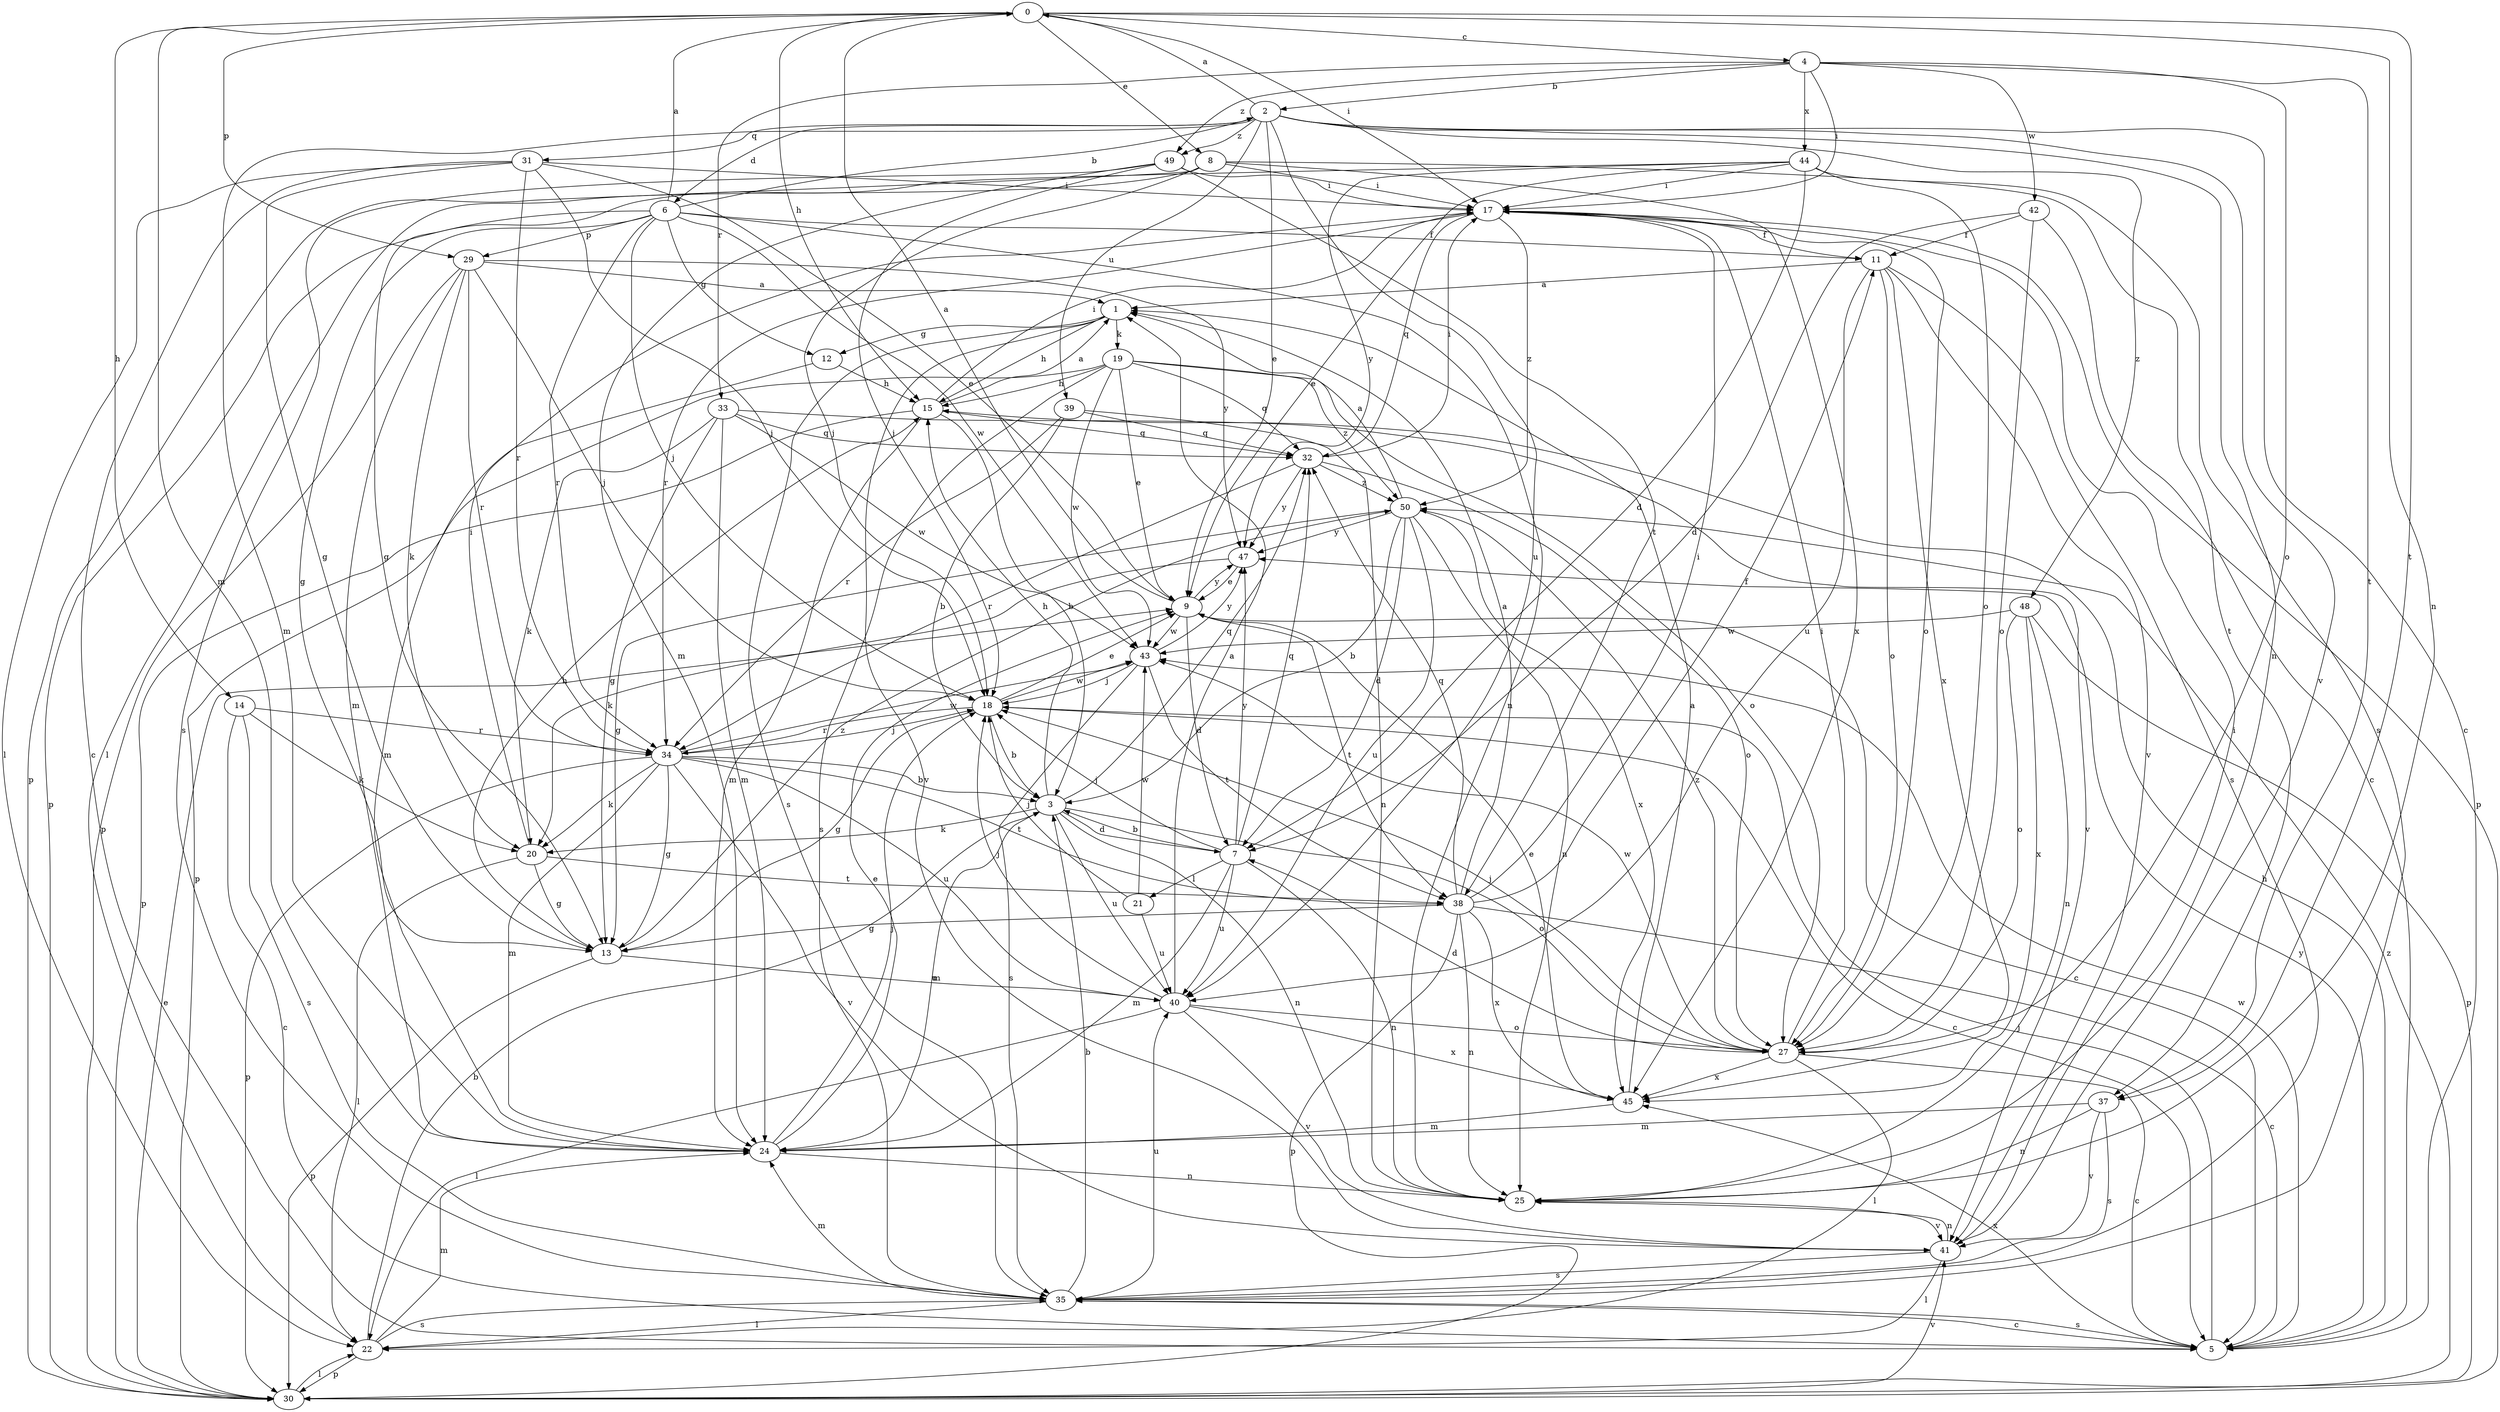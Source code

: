 strict digraph  {
0;
1;
2;
3;
4;
5;
6;
7;
8;
9;
11;
12;
13;
14;
15;
17;
18;
19;
20;
21;
22;
24;
25;
27;
29;
30;
31;
32;
33;
34;
35;
37;
38;
39;
40;
41;
42;
43;
44;
45;
47;
48;
49;
50;
0 -> 4  [label=c];
0 -> 8  [label=e];
0 -> 14  [label=h];
0 -> 15  [label=h];
0 -> 17  [label=i];
0 -> 24  [label=m];
0 -> 25  [label=n];
0 -> 29  [label=p];
0 -> 37  [label=t];
1 -> 12  [label=g];
1 -> 15  [label=h];
1 -> 19  [label=k];
1 -> 35  [label=s];
1 -> 41  [label=v];
2 -> 0  [label=a];
2 -> 5  [label=c];
2 -> 6  [label=d];
2 -> 9  [label=e];
2 -> 24  [label=m];
2 -> 25  [label=n];
2 -> 31  [label=q];
2 -> 39  [label=u];
2 -> 40  [label=u];
2 -> 41  [label=v];
2 -> 48  [label=z];
2 -> 49  [label=z];
3 -> 7  [label=d];
3 -> 15  [label=h];
3 -> 20  [label=k];
3 -> 24  [label=m];
3 -> 25  [label=n];
3 -> 27  [label=o];
3 -> 32  [label=q];
3 -> 40  [label=u];
4 -> 2  [label=b];
4 -> 17  [label=i];
4 -> 27  [label=o];
4 -> 33  [label=r];
4 -> 37  [label=t];
4 -> 42  [label=w];
4 -> 44  [label=x];
4 -> 49  [label=z];
5 -> 15  [label=h];
5 -> 18  [label=j];
5 -> 35  [label=s];
5 -> 43  [label=w];
5 -> 45  [label=x];
5 -> 47  [label=y];
6 -> 0  [label=a];
6 -> 2  [label=b];
6 -> 11  [label=f];
6 -> 12  [label=g];
6 -> 13  [label=g];
6 -> 18  [label=j];
6 -> 25  [label=n];
6 -> 29  [label=p];
6 -> 30  [label=p];
6 -> 34  [label=r];
6 -> 43  [label=w];
7 -> 3  [label=b];
7 -> 18  [label=j];
7 -> 21  [label=l];
7 -> 24  [label=m];
7 -> 25  [label=n];
7 -> 32  [label=q];
7 -> 40  [label=u];
7 -> 47  [label=y];
8 -> 17  [label=i];
8 -> 18  [label=j];
8 -> 22  [label=l];
8 -> 30  [label=p];
8 -> 37  [label=t];
8 -> 45  [label=x];
9 -> 0  [label=a];
9 -> 5  [label=c];
9 -> 7  [label=d];
9 -> 38  [label=t];
9 -> 43  [label=w];
9 -> 47  [label=y];
11 -> 1  [label=a];
11 -> 27  [label=o];
11 -> 35  [label=s];
11 -> 40  [label=u];
11 -> 41  [label=v];
11 -> 45  [label=x];
12 -> 15  [label=h];
12 -> 24  [label=m];
13 -> 15  [label=h];
13 -> 30  [label=p];
13 -> 40  [label=u];
13 -> 50  [label=z];
14 -> 5  [label=c];
14 -> 20  [label=k];
14 -> 34  [label=r];
14 -> 35  [label=s];
15 -> 1  [label=a];
15 -> 3  [label=b];
15 -> 17  [label=i];
15 -> 24  [label=m];
15 -> 30  [label=p];
15 -> 32  [label=q];
17 -> 11  [label=f];
17 -> 27  [label=o];
17 -> 30  [label=p];
17 -> 32  [label=q];
17 -> 34  [label=r];
17 -> 50  [label=z];
18 -> 3  [label=b];
18 -> 5  [label=c];
18 -> 9  [label=e];
18 -> 13  [label=g];
18 -> 34  [label=r];
18 -> 43  [label=w];
19 -> 9  [label=e];
19 -> 15  [label=h];
19 -> 27  [label=o];
19 -> 30  [label=p];
19 -> 32  [label=q];
19 -> 35  [label=s];
19 -> 43  [label=w];
19 -> 50  [label=z];
20 -> 13  [label=g];
20 -> 17  [label=i];
20 -> 22  [label=l];
20 -> 38  [label=t];
21 -> 18  [label=j];
21 -> 40  [label=u];
21 -> 43  [label=w];
22 -> 3  [label=b];
22 -> 24  [label=m];
22 -> 30  [label=p];
22 -> 35  [label=s];
24 -> 9  [label=e];
24 -> 18  [label=j];
24 -> 25  [label=n];
25 -> 41  [label=v];
27 -> 5  [label=c];
27 -> 7  [label=d];
27 -> 17  [label=i];
27 -> 18  [label=j];
27 -> 22  [label=l];
27 -> 43  [label=w];
27 -> 45  [label=x];
27 -> 50  [label=z];
29 -> 1  [label=a];
29 -> 18  [label=j];
29 -> 20  [label=k];
29 -> 24  [label=m];
29 -> 30  [label=p];
29 -> 34  [label=r];
29 -> 47  [label=y];
30 -> 9  [label=e];
30 -> 22  [label=l];
30 -> 41  [label=v];
30 -> 50  [label=z];
31 -> 5  [label=c];
31 -> 9  [label=e];
31 -> 13  [label=g];
31 -> 17  [label=i];
31 -> 18  [label=j];
31 -> 22  [label=l];
31 -> 34  [label=r];
32 -> 17  [label=i];
32 -> 27  [label=o];
32 -> 34  [label=r];
32 -> 47  [label=y];
32 -> 50  [label=z];
33 -> 13  [label=g];
33 -> 20  [label=k];
33 -> 24  [label=m];
33 -> 32  [label=q];
33 -> 41  [label=v];
33 -> 43  [label=w];
34 -> 3  [label=b];
34 -> 13  [label=g];
34 -> 18  [label=j];
34 -> 20  [label=k];
34 -> 24  [label=m];
34 -> 30  [label=p];
34 -> 38  [label=t];
34 -> 40  [label=u];
34 -> 41  [label=v];
34 -> 43  [label=w];
35 -> 3  [label=b];
35 -> 5  [label=c];
35 -> 22  [label=l];
35 -> 24  [label=m];
35 -> 40  [label=u];
37 -> 24  [label=m];
37 -> 25  [label=n];
37 -> 35  [label=s];
37 -> 41  [label=v];
38 -> 1  [label=a];
38 -> 5  [label=c];
38 -> 11  [label=f];
38 -> 13  [label=g];
38 -> 17  [label=i];
38 -> 25  [label=n];
38 -> 30  [label=p];
38 -> 32  [label=q];
38 -> 45  [label=x];
39 -> 3  [label=b];
39 -> 25  [label=n];
39 -> 32  [label=q];
39 -> 34  [label=r];
40 -> 1  [label=a];
40 -> 18  [label=j];
40 -> 22  [label=l];
40 -> 27  [label=o];
40 -> 41  [label=v];
40 -> 45  [label=x];
41 -> 17  [label=i];
41 -> 22  [label=l];
41 -> 25  [label=n];
41 -> 35  [label=s];
42 -> 5  [label=c];
42 -> 7  [label=d];
42 -> 11  [label=f];
42 -> 27  [label=o];
43 -> 18  [label=j];
43 -> 35  [label=s];
43 -> 38  [label=t];
43 -> 47  [label=y];
44 -> 7  [label=d];
44 -> 9  [label=e];
44 -> 13  [label=g];
44 -> 17  [label=i];
44 -> 27  [label=o];
44 -> 35  [label=s];
44 -> 47  [label=y];
45 -> 1  [label=a];
45 -> 9  [label=e];
45 -> 24  [label=m];
47 -> 9  [label=e];
47 -> 20  [label=k];
48 -> 25  [label=n];
48 -> 27  [label=o];
48 -> 30  [label=p];
48 -> 43  [label=w];
48 -> 45  [label=x];
49 -> 17  [label=i];
49 -> 18  [label=j];
49 -> 24  [label=m];
49 -> 35  [label=s];
49 -> 38  [label=t];
50 -> 1  [label=a];
50 -> 3  [label=b];
50 -> 7  [label=d];
50 -> 13  [label=g];
50 -> 25  [label=n];
50 -> 40  [label=u];
50 -> 45  [label=x];
50 -> 47  [label=y];
}
